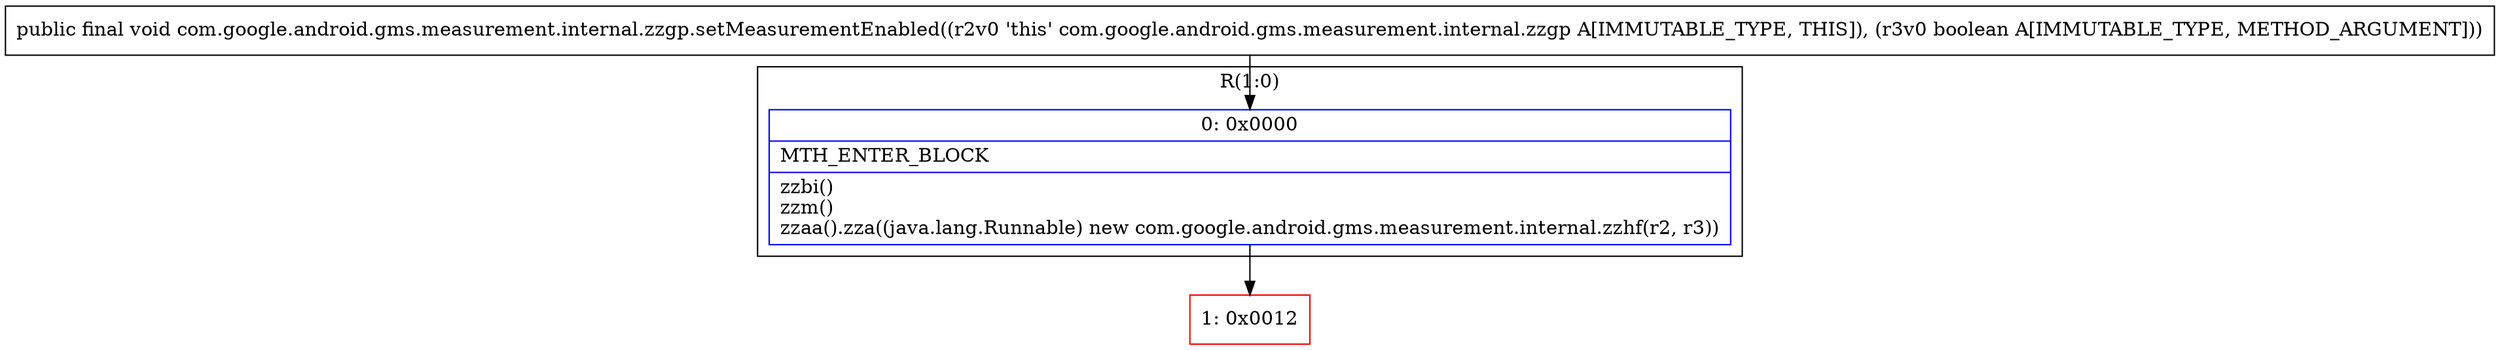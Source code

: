 digraph "CFG forcom.google.android.gms.measurement.internal.zzgp.setMeasurementEnabled(Z)V" {
subgraph cluster_Region_2070875986 {
label = "R(1:0)";
node [shape=record,color=blue];
Node_0 [shape=record,label="{0\:\ 0x0000|MTH_ENTER_BLOCK\l|zzbi()\lzzm()\lzzaa().zza((java.lang.Runnable) new com.google.android.gms.measurement.internal.zzhf(r2, r3))\l}"];
}
Node_1 [shape=record,color=red,label="{1\:\ 0x0012}"];
MethodNode[shape=record,label="{public final void com.google.android.gms.measurement.internal.zzgp.setMeasurementEnabled((r2v0 'this' com.google.android.gms.measurement.internal.zzgp A[IMMUTABLE_TYPE, THIS]), (r3v0 boolean A[IMMUTABLE_TYPE, METHOD_ARGUMENT])) }"];
MethodNode -> Node_0;
Node_0 -> Node_1;
}

